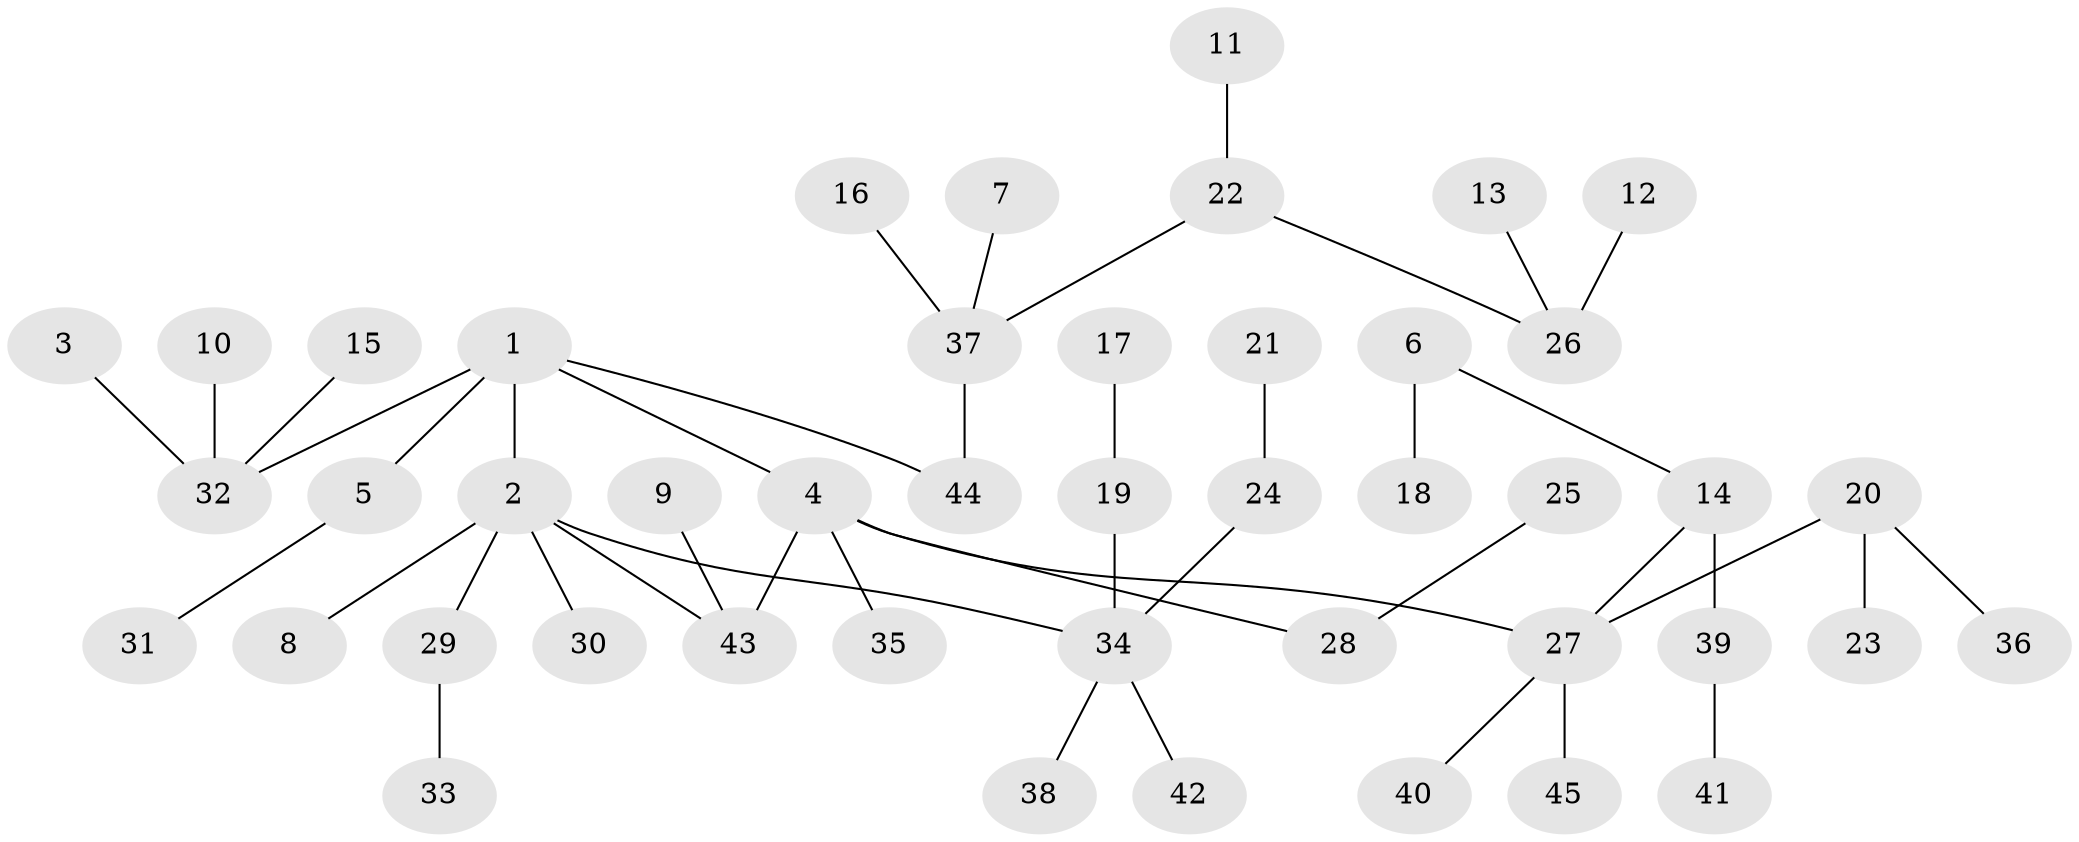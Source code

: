 // original degree distribution, {2: 0.24719101123595505, 5: 0.06741573033707865, 3: 0.11235955056179775, 6: 0.011235955056179775, 4: 0.06741573033707865, 1: 0.4943820224719101}
// Generated by graph-tools (version 1.1) at 2025/49/03/09/25 03:49:24]
// undirected, 45 vertices, 45 edges
graph export_dot {
graph [start="1"]
  node [color=gray90,style=filled];
  1;
  2;
  3;
  4;
  5;
  6;
  7;
  8;
  9;
  10;
  11;
  12;
  13;
  14;
  15;
  16;
  17;
  18;
  19;
  20;
  21;
  22;
  23;
  24;
  25;
  26;
  27;
  28;
  29;
  30;
  31;
  32;
  33;
  34;
  35;
  36;
  37;
  38;
  39;
  40;
  41;
  42;
  43;
  44;
  45;
  1 -- 2 [weight=1.0];
  1 -- 4 [weight=1.0];
  1 -- 5 [weight=1.0];
  1 -- 32 [weight=1.0];
  1 -- 44 [weight=1.0];
  2 -- 8 [weight=1.0];
  2 -- 29 [weight=1.0];
  2 -- 30 [weight=1.0];
  2 -- 34 [weight=1.0];
  2 -- 43 [weight=1.0];
  3 -- 32 [weight=1.0];
  4 -- 27 [weight=1.0];
  4 -- 28 [weight=1.0];
  4 -- 35 [weight=1.0];
  4 -- 43 [weight=1.0];
  5 -- 31 [weight=1.0];
  6 -- 14 [weight=1.0];
  6 -- 18 [weight=1.0];
  7 -- 37 [weight=1.0];
  9 -- 43 [weight=1.0];
  10 -- 32 [weight=1.0];
  11 -- 22 [weight=1.0];
  12 -- 26 [weight=1.0];
  13 -- 26 [weight=1.0];
  14 -- 27 [weight=1.0];
  14 -- 39 [weight=1.0];
  15 -- 32 [weight=1.0];
  16 -- 37 [weight=1.0];
  17 -- 19 [weight=1.0];
  19 -- 34 [weight=1.0];
  20 -- 23 [weight=1.0];
  20 -- 27 [weight=1.0];
  20 -- 36 [weight=1.0];
  21 -- 24 [weight=1.0];
  22 -- 26 [weight=1.0];
  22 -- 37 [weight=1.0];
  24 -- 34 [weight=1.0];
  25 -- 28 [weight=1.0];
  27 -- 40 [weight=1.0];
  27 -- 45 [weight=1.0];
  29 -- 33 [weight=1.0];
  34 -- 38 [weight=1.0];
  34 -- 42 [weight=1.0];
  37 -- 44 [weight=1.0];
  39 -- 41 [weight=1.0];
}
